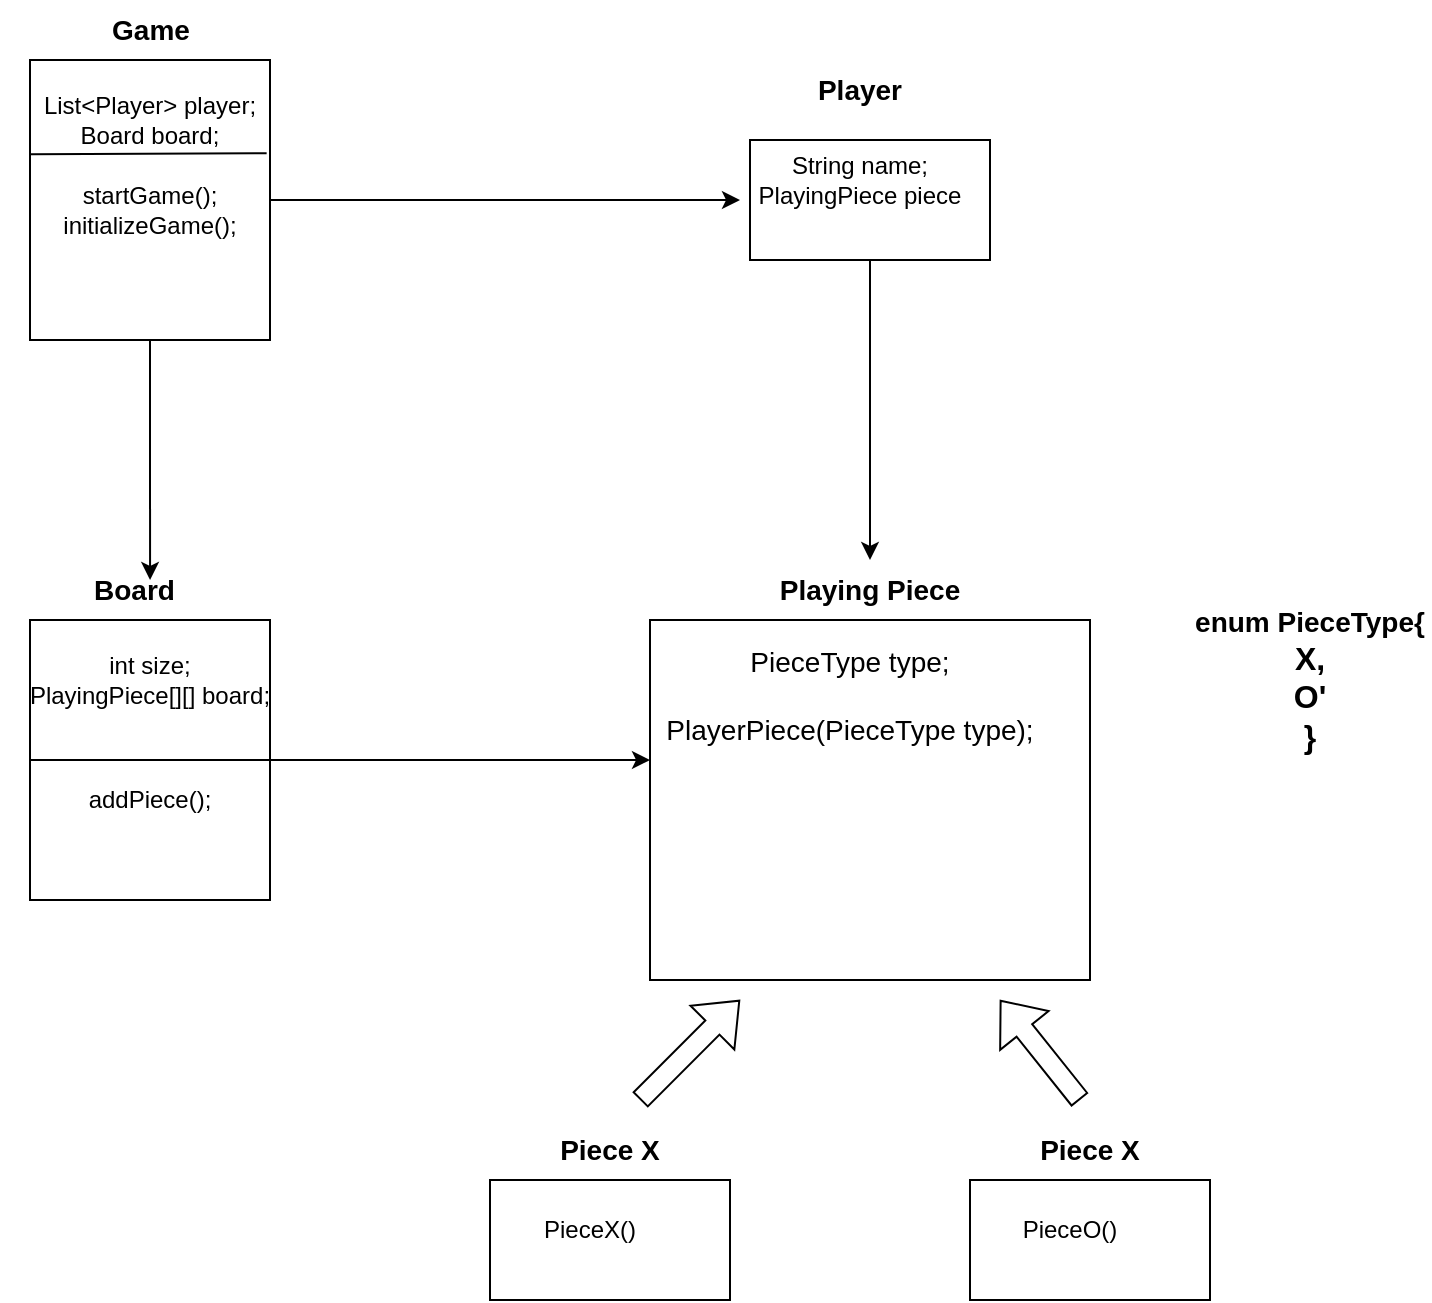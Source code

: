 <mxfile version="27.0.1">
  <diagram name="Page-1" id="fnPZHXWzAYyOPXmGVu23">
    <mxGraphModel dx="1154" dy="1791" grid="1" gridSize="10" guides="1" tooltips="1" connect="1" arrows="1" fold="1" page="1" pageScale="1" pageWidth="850" pageHeight="1100" math="0" shadow="0">
      <root>
        <mxCell id="0" />
        <mxCell id="1" parent="0" />
        <mxCell id="0PG9RgczWeZy1GBbQK-h-1" value="" style="rounded=0;whiteSpace=wrap;html=1;" parent="1" vertex="1">
          <mxGeometry x="370" y="210" width="220" height="180" as="geometry" />
        </mxCell>
        <mxCell id="0PG9RgczWeZy1GBbQK-h-2" value="&lt;font style=&quot;font-size: 14px;&quot;&gt;PieceType type;&lt;/font&gt;&lt;div&gt;&lt;span style=&quot;font-size: 14px;&quot;&gt;&lt;br&gt;&lt;/span&gt;&lt;div&gt;&lt;font style=&quot;font-size: 14px;&quot;&gt;PlayerPiece(PieceType type);&lt;br&gt;&lt;/font&gt;&lt;div&gt;&lt;br&gt;&lt;/div&gt;&lt;/div&gt;&lt;/div&gt;" style="text;html=1;align=center;verticalAlign=middle;whiteSpace=wrap;rounded=0;" parent="1" vertex="1">
          <mxGeometry x="360" y="240" width="220" height="30" as="geometry" />
        </mxCell>
        <mxCell id="0PG9RgczWeZy1GBbQK-h-4" value="&lt;b&gt;&lt;font style=&quot;font-size: 14px;&quot;&gt;Playing Piece&lt;/font&gt;&lt;/b&gt;" style="text;html=1;align=center;verticalAlign=middle;whiteSpace=wrap;rounded=0;" parent="1" vertex="1">
          <mxGeometry x="415" y="180" width="130" height="30" as="geometry" />
        </mxCell>
        <mxCell id="0PG9RgczWeZy1GBbQK-h-5" value="" style="rounded=0;whiteSpace=wrap;html=1;" parent="1" vertex="1">
          <mxGeometry x="290" y="490" width="120" height="60" as="geometry" />
        </mxCell>
        <mxCell id="0PG9RgczWeZy1GBbQK-h-6" value="&lt;font style=&quot;font-size: 14px;&quot;&gt;&lt;b&gt;Piece X&lt;/b&gt;&lt;/font&gt;" style="text;html=1;align=center;verticalAlign=middle;whiteSpace=wrap;rounded=0;" parent="1" vertex="1">
          <mxGeometry x="320" y="460" width="60" height="30" as="geometry" />
        </mxCell>
        <mxCell id="0PG9RgczWeZy1GBbQK-h-8" value="PieceX()" style="text;html=1;align=center;verticalAlign=middle;whiteSpace=wrap;rounded=0;" parent="1" vertex="1">
          <mxGeometry x="310" y="500" width="60" height="30" as="geometry" />
        </mxCell>
        <mxCell id="0PG9RgczWeZy1GBbQK-h-12" value="" style="rounded=0;whiteSpace=wrap;html=1;" parent="1" vertex="1">
          <mxGeometry x="530" y="490" width="120" height="60" as="geometry" />
        </mxCell>
        <mxCell id="0PG9RgczWeZy1GBbQK-h-13" value="&lt;font style=&quot;font-size: 14px;&quot;&gt;&lt;b&gt;Piece X&lt;/b&gt;&lt;/font&gt;" style="text;html=1;align=center;verticalAlign=middle;whiteSpace=wrap;rounded=0;" parent="1" vertex="1">
          <mxGeometry x="560" y="460" width="60" height="30" as="geometry" />
        </mxCell>
        <mxCell id="0PG9RgczWeZy1GBbQK-h-14" value="PieceO()" style="text;html=1;align=center;verticalAlign=middle;whiteSpace=wrap;rounded=0;" parent="1" vertex="1">
          <mxGeometry x="550" y="500" width="60" height="30" as="geometry" />
        </mxCell>
        <mxCell id="0PG9RgczWeZy1GBbQK-h-15" value="" style="shape=flexArrow;endArrow=classic;html=1;rounded=0;" parent="1" edge="1">
          <mxGeometry width="50" height="50" relative="1" as="geometry">
            <mxPoint x="365" y="450" as="sourcePoint" />
            <mxPoint x="415" y="400" as="targetPoint" />
          </mxGeometry>
        </mxCell>
        <mxCell id="0PG9RgczWeZy1GBbQK-h-16" value="" style="shape=flexArrow;endArrow=classic;html=1;rounded=0;" parent="1" edge="1">
          <mxGeometry width="50" height="50" relative="1" as="geometry">
            <mxPoint x="585" y="450" as="sourcePoint" />
            <mxPoint x="545" y="400" as="targetPoint" />
          </mxGeometry>
        </mxCell>
        <mxCell id="0PG9RgczWeZy1GBbQK-h-17" value="&lt;font style=&quot;font-size: 14px;&quot;&gt;&lt;b&gt;enum PieceType{&lt;/b&gt;&lt;/font&gt;&lt;div&gt;&lt;font size=&quot;3&quot;&gt;&lt;b&gt;X,&lt;/b&gt;&lt;/font&gt;&lt;/div&gt;&lt;div&gt;&lt;font size=&quot;3&quot;&gt;&lt;b&gt;O&#39;&lt;/b&gt;&lt;/font&gt;&lt;/div&gt;&lt;div&gt;&lt;font size=&quot;3&quot;&gt;&lt;b&gt;}&lt;/b&gt;&lt;/font&gt;&lt;/div&gt;" style="text;html=1;align=center;verticalAlign=middle;whiteSpace=wrap;rounded=0;" parent="1" vertex="1">
          <mxGeometry x="640" y="210" width="120" height="60" as="geometry" />
        </mxCell>
        <mxCell id="0PG9RgczWeZy1GBbQK-h-18" value="" style="rounded=0;whiteSpace=wrap;html=1;" parent="1" vertex="1">
          <mxGeometry x="60" y="210" width="120" height="140" as="geometry" />
        </mxCell>
        <mxCell id="0PG9RgczWeZy1GBbQK-h-19" value="&lt;font style=&quot;font-size: 14px;&quot;&gt;&lt;b&gt;Board&lt;/b&gt;&lt;/font&gt;" style="text;whiteSpace=wrap;html=1;" parent="1" vertex="1">
          <mxGeometry x="90" y="180" width="110" height="40" as="geometry" />
        </mxCell>
        <mxCell id="0PG9RgczWeZy1GBbQK-h-20" value="int size;&lt;div&gt;PlayingPiece[][] board;&lt;/div&gt;" style="text;html=1;align=center;verticalAlign=middle;whiteSpace=wrap;rounded=0;" parent="1" vertex="1">
          <mxGeometry x="45" y="225" width="150" height="30" as="geometry" />
        </mxCell>
        <mxCell id="0PG9RgczWeZy1GBbQK-h-21" value="" style="endArrow=classic;html=1;rounded=0;exitX=1;exitY=0.5;exitDx=0;exitDy=0;" parent="1" source="0PG9RgczWeZy1GBbQK-h-18" edge="1">
          <mxGeometry width="50" height="50" relative="1" as="geometry">
            <mxPoint x="400" y="400" as="sourcePoint" />
            <mxPoint x="370" y="280" as="targetPoint" />
          </mxGeometry>
        </mxCell>
        <mxCell id="0PG9RgczWeZy1GBbQK-h-22" value="" style="rounded=0;whiteSpace=wrap;html=1;" parent="1" vertex="1">
          <mxGeometry x="420" y="-30" width="120" height="60" as="geometry" />
        </mxCell>
        <mxCell id="0PG9RgczWeZy1GBbQK-h-23" value="&lt;font style=&quot;font-size: 14px;&quot;&gt;&lt;b&gt;Player&lt;/b&gt;&lt;/font&gt;" style="text;html=1;align=center;verticalAlign=middle;whiteSpace=wrap;rounded=0;" parent="1" vertex="1">
          <mxGeometry x="445" y="-70" width="60" height="30" as="geometry" />
        </mxCell>
        <mxCell id="0PG9RgczWeZy1GBbQK-h-24" value="String name;&lt;div&gt;PlayingPiece piece&lt;/div&gt;" style="text;html=1;align=center;verticalAlign=middle;whiteSpace=wrap;rounded=0;" parent="1" vertex="1">
          <mxGeometry x="415" y="-20" width="120" height="20" as="geometry" />
        </mxCell>
        <mxCell id="0PG9RgczWeZy1GBbQK-h-25" value="" style="endArrow=classic;html=1;rounded=0;entryX=0.5;entryY=0;entryDx=0;entryDy=0;exitX=0.5;exitY=1;exitDx=0;exitDy=0;" parent="1" source="0PG9RgczWeZy1GBbQK-h-22" target="0PG9RgczWeZy1GBbQK-h-4" edge="1">
          <mxGeometry width="50" height="50" relative="1" as="geometry">
            <mxPoint x="480" y="102" as="sourcePoint" />
            <mxPoint x="450" y="180" as="targetPoint" />
          </mxGeometry>
        </mxCell>
        <mxCell id="0PG9RgczWeZy1GBbQK-h-26" value="" style="rounded=0;whiteSpace=wrap;html=1;" parent="1" vertex="1">
          <mxGeometry x="60" y="-70" width="120" height="140" as="geometry" />
        </mxCell>
        <mxCell id="0PG9RgczWeZy1GBbQK-h-28" value="List&amp;lt;Player&amp;gt; player;&lt;div&gt;Board board;&lt;/div&gt;" style="text;html=1;align=center;verticalAlign=middle;whiteSpace=wrap;rounded=0;" parent="1" vertex="1">
          <mxGeometry x="60" y="-50" width="120" height="20" as="geometry" />
        </mxCell>
        <mxCell id="0PG9RgczWeZy1GBbQK-h-30" value="" style="endArrow=classic;html=1;rounded=0;exitX=0.5;exitY=1;exitDx=0;exitDy=0;entryX=0.273;entryY=0.25;entryDx=0;entryDy=0;entryPerimeter=0;" parent="1" source="0PG9RgczWeZy1GBbQK-h-26" target="0PG9RgczWeZy1GBbQK-h-19" edge="1">
          <mxGeometry width="50" height="50" relative="1" as="geometry">
            <mxPoint x="400" y="230" as="sourcePoint" />
            <mxPoint x="450" y="180" as="targetPoint" />
          </mxGeometry>
        </mxCell>
        <mxCell id="0PG9RgczWeZy1GBbQK-h-31" value="" style="endArrow=none;html=1;rounded=0;exitX=0;exitY=0.5;exitDx=0;exitDy=0;entryX=1;entryY=0.5;entryDx=0;entryDy=0;" parent="1" source="0PG9RgczWeZy1GBbQK-h-18" target="0PG9RgczWeZy1GBbQK-h-18" edge="1">
          <mxGeometry width="50" height="50" relative="1" as="geometry">
            <mxPoint x="400" y="230" as="sourcePoint" />
            <mxPoint x="450" y="180" as="targetPoint" />
          </mxGeometry>
        </mxCell>
        <mxCell id="0PG9RgczWeZy1GBbQK-h-32" value="addPiece();" style="text;html=1;align=center;verticalAlign=middle;whiteSpace=wrap;rounded=0;" parent="1" vertex="1">
          <mxGeometry x="90" y="285" width="60" height="30" as="geometry" />
        </mxCell>
        <mxCell id="0PG9RgczWeZy1GBbQK-h-33" value="" style="endArrow=none;html=1;rounded=0;exitX=0.001;exitY=0.337;exitDx=0;exitDy=0;exitPerimeter=0;entryX=0.986;entryY=0.333;entryDx=0;entryDy=0;entryPerimeter=0;" parent="1" source="0PG9RgczWeZy1GBbQK-h-26" target="0PG9RgczWeZy1GBbQK-h-26" edge="1">
          <mxGeometry width="50" height="50" relative="1" as="geometry">
            <mxPoint x="410" y="50" as="sourcePoint" />
            <mxPoint x="180" y="-5" as="targetPoint" />
          </mxGeometry>
        </mxCell>
        <mxCell id="0PG9RgczWeZy1GBbQK-h-34" value="startGame();&lt;div&gt;initializeGame();&lt;/div&gt;" style="text;html=1;align=center;verticalAlign=middle;whiteSpace=wrap;rounded=0;" parent="1" vertex="1">
          <mxGeometry x="90" y="-10" width="60" height="30" as="geometry" />
        </mxCell>
        <mxCell id="0PG9RgczWeZy1GBbQK-h-36" value="" style="endArrow=classic;html=1;rounded=0;exitX=1;exitY=0.5;exitDx=0;exitDy=0;entryX=0;entryY=1;entryDx=0;entryDy=0;" parent="1" source="0PG9RgczWeZy1GBbQK-h-26" target="0PG9RgczWeZy1GBbQK-h-24" edge="1">
          <mxGeometry width="50" height="50" relative="1" as="geometry">
            <mxPoint x="400" y="200" as="sourcePoint" />
            <mxPoint x="450" y="150" as="targetPoint" />
          </mxGeometry>
        </mxCell>
        <mxCell id="0PG9RgczWeZy1GBbQK-h-37" value="&lt;font style=&quot;font-size: 14px;&quot;&gt;&lt;b&gt;Game&lt;/b&gt;&lt;/font&gt;" style="text;html=1;align=center;verticalAlign=middle;resizable=0;points=[];autosize=1;strokeColor=none;fillColor=none;" parent="1" vertex="1">
          <mxGeometry x="90" y="-100" width="60" height="30" as="geometry" />
        </mxCell>
      </root>
    </mxGraphModel>
  </diagram>
</mxfile>
